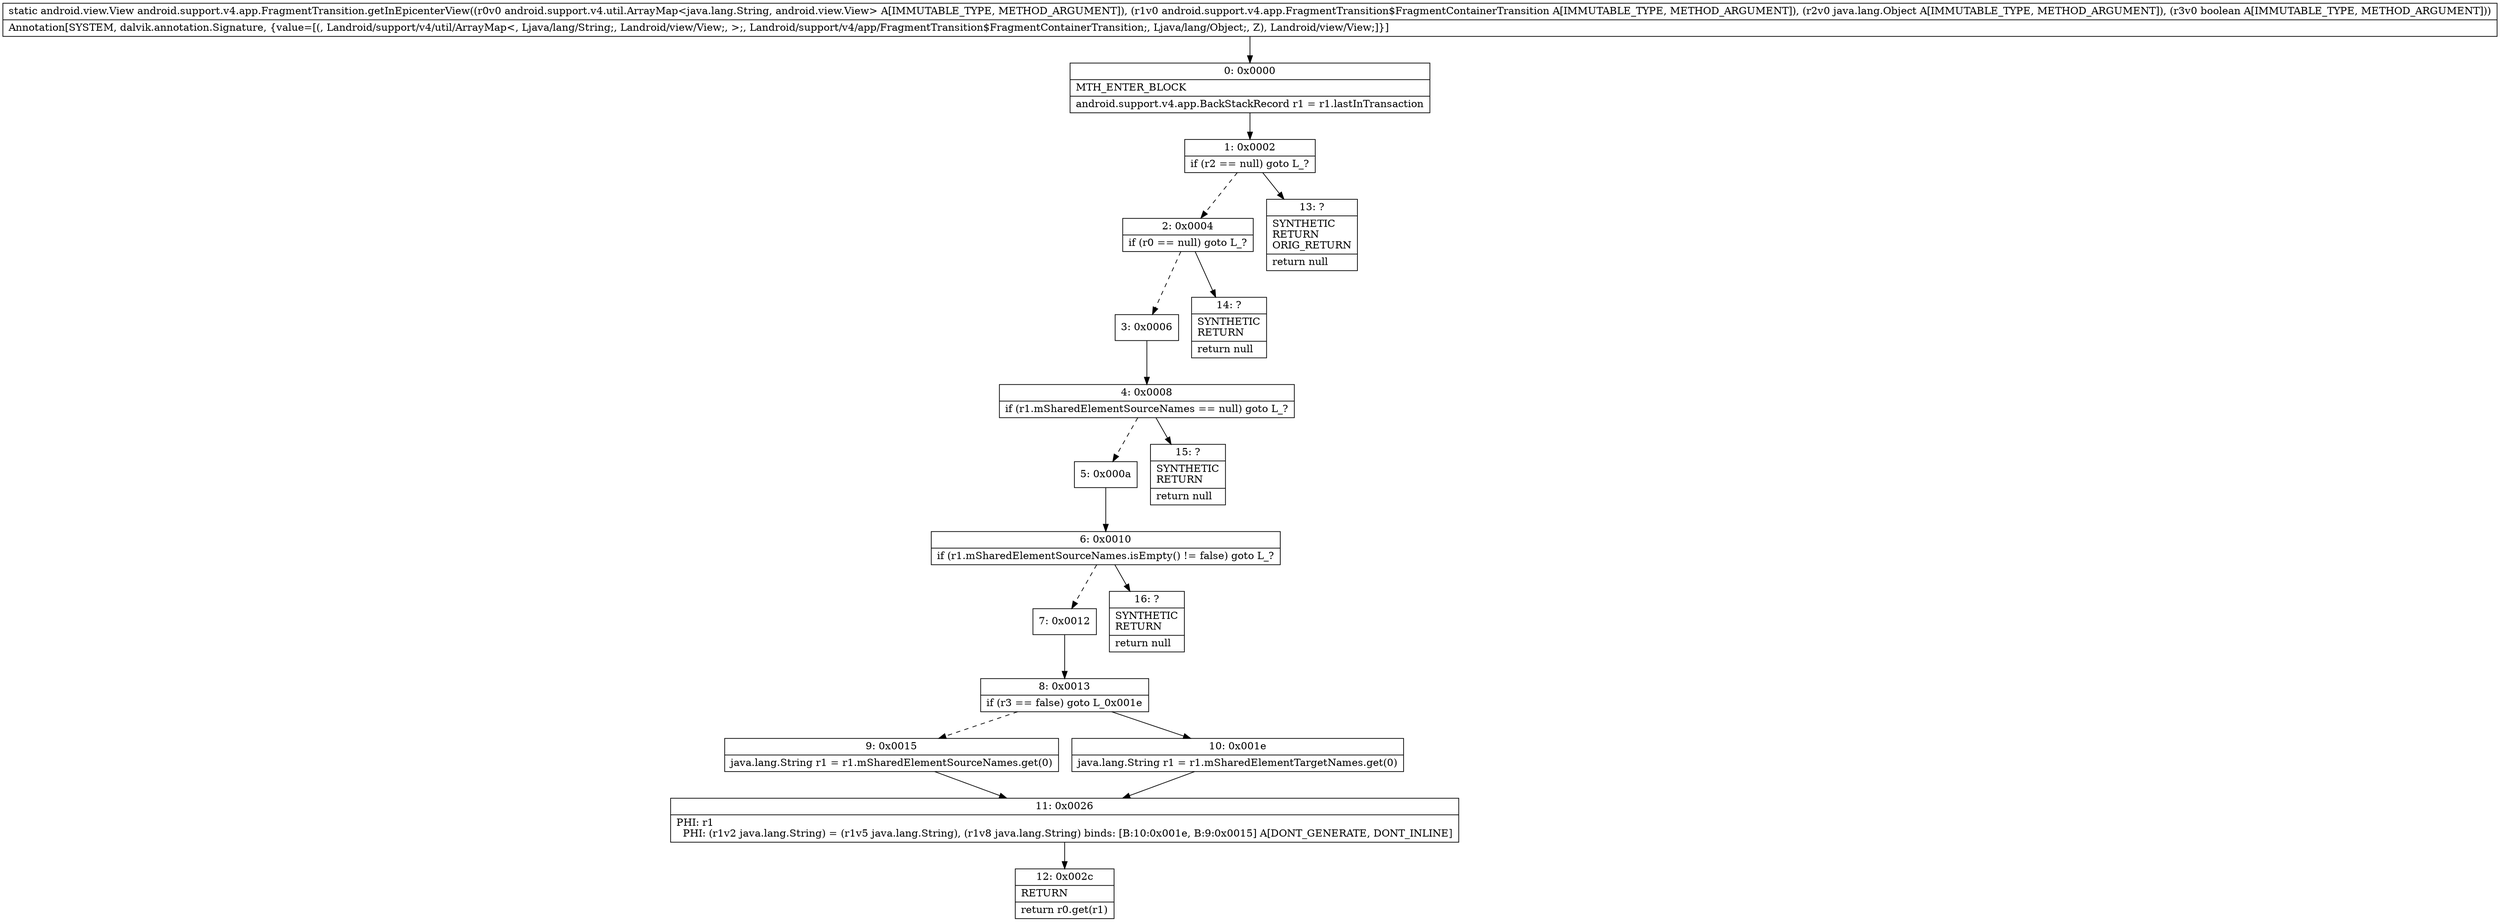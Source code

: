 digraph "CFG forandroid.support.v4.app.FragmentTransition.getInEpicenterView(Landroid\/support\/v4\/util\/ArrayMap;Landroid\/support\/v4\/app\/FragmentTransition$FragmentContainerTransition;Ljava\/lang\/Object;Z)Landroid\/view\/View;" {
Node_0 [shape=record,label="{0\:\ 0x0000|MTH_ENTER_BLOCK\l|android.support.v4.app.BackStackRecord r1 = r1.lastInTransaction\l}"];
Node_1 [shape=record,label="{1\:\ 0x0002|if (r2 == null) goto L_?\l}"];
Node_2 [shape=record,label="{2\:\ 0x0004|if (r0 == null) goto L_?\l}"];
Node_3 [shape=record,label="{3\:\ 0x0006}"];
Node_4 [shape=record,label="{4\:\ 0x0008|if (r1.mSharedElementSourceNames == null) goto L_?\l}"];
Node_5 [shape=record,label="{5\:\ 0x000a}"];
Node_6 [shape=record,label="{6\:\ 0x0010|if (r1.mSharedElementSourceNames.isEmpty() != false) goto L_?\l}"];
Node_7 [shape=record,label="{7\:\ 0x0012}"];
Node_8 [shape=record,label="{8\:\ 0x0013|if (r3 == false) goto L_0x001e\l}"];
Node_9 [shape=record,label="{9\:\ 0x0015|java.lang.String r1 = r1.mSharedElementSourceNames.get(0)\l}"];
Node_10 [shape=record,label="{10\:\ 0x001e|java.lang.String r1 = r1.mSharedElementTargetNames.get(0)\l}"];
Node_11 [shape=record,label="{11\:\ 0x0026|PHI: r1 \l  PHI: (r1v2 java.lang.String) = (r1v5 java.lang.String), (r1v8 java.lang.String) binds: [B:10:0x001e, B:9:0x0015] A[DONT_GENERATE, DONT_INLINE]\l}"];
Node_12 [shape=record,label="{12\:\ 0x002c|RETURN\l|return r0.get(r1)\l}"];
Node_13 [shape=record,label="{13\:\ ?|SYNTHETIC\lRETURN\lORIG_RETURN\l|return null\l}"];
Node_14 [shape=record,label="{14\:\ ?|SYNTHETIC\lRETURN\l|return null\l}"];
Node_15 [shape=record,label="{15\:\ ?|SYNTHETIC\lRETURN\l|return null\l}"];
Node_16 [shape=record,label="{16\:\ ?|SYNTHETIC\lRETURN\l|return null\l}"];
MethodNode[shape=record,label="{static android.view.View android.support.v4.app.FragmentTransition.getInEpicenterView((r0v0 android.support.v4.util.ArrayMap\<java.lang.String, android.view.View\> A[IMMUTABLE_TYPE, METHOD_ARGUMENT]), (r1v0 android.support.v4.app.FragmentTransition$FragmentContainerTransition A[IMMUTABLE_TYPE, METHOD_ARGUMENT]), (r2v0 java.lang.Object A[IMMUTABLE_TYPE, METHOD_ARGUMENT]), (r3v0 boolean A[IMMUTABLE_TYPE, METHOD_ARGUMENT]))  | Annotation[SYSTEM, dalvik.annotation.Signature, \{value=[(, Landroid\/support\/v4\/util\/ArrayMap\<, Ljava\/lang\/String;, Landroid\/view\/View;, \>;, Landroid\/support\/v4\/app\/FragmentTransition$FragmentContainerTransition;, Ljava\/lang\/Object;, Z), Landroid\/view\/View;]\}]\l}"];
MethodNode -> Node_0;
Node_0 -> Node_1;
Node_1 -> Node_2[style=dashed];
Node_1 -> Node_13;
Node_2 -> Node_3[style=dashed];
Node_2 -> Node_14;
Node_3 -> Node_4;
Node_4 -> Node_5[style=dashed];
Node_4 -> Node_15;
Node_5 -> Node_6;
Node_6 -> Node_7[style=dashed];
Node_6 -> Node_16;
Node_7 -> Node_8;
Node_8 -> Node_9[style=dashed];
Node_8 -> Node_10;
Node_9 -> Node_11;
Node_10 -> Node_11;
Node_11 -> Node_12;
}


